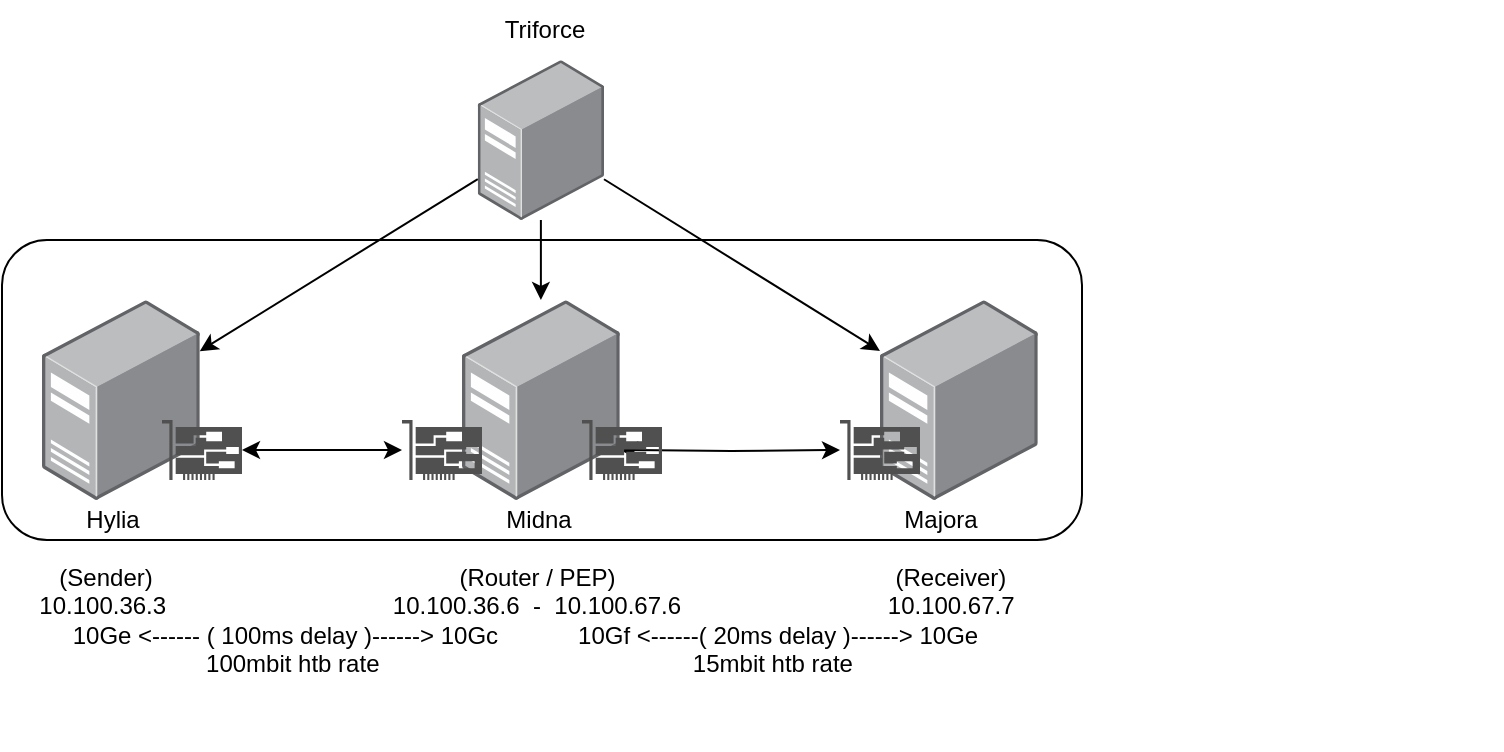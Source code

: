 <mxfile version="22.1.21" type="device">
  <diagram name="Page-1" id="tdqR3H0pgQtAeDCwSgcF">
    <mxGraphModel dx="1434" dy="879" grid="1" gridSize="10" guides="1" tooltips="1" connect="1" arrows="1" fold="1" page="1" pageScale="1" pageWidth="827" pageHeight="1169" math="0" shadow="0">
      <root>
        <mxCell id="0" />
        <mxCell id="1" parent="0" />
        <mxCell id="V7EBvmDltSiEiASLBAJ4-13" value="" style="rounded=1;whiteSpace=wrap;html=1;" vertex="1" parent="1">
          <mxGeometry x="70" y="330" width="540" height="150" as="geometry" />
        </mxCell>
        <mxCell id="V7EBvmDltSiEiASLBAJ4-2" value="" style="image;points=[];aspect=fixed;html=1;align=center;shadow=0;dashed=0;image=img/lib/allied_telesis/computer_and_terminals/Server_Desktop.svg;" vertex="1" parent="1">
          <mxGeometry x="300" y="360" width="78.89" height="100" as="geometry" />
        </mxCell>
        <mxCell id="V7EBvmDltSiEiASLBAJ4-3" value="" style="image;points=[];aspect=fixed;html=1;align=center;shadow=0;dashed=0;image=img/lib/allied_telesis/computer_and_terminals/Server_Desktop.svg;" vertex="1" parent="1">
          <mxGeometry x="509" y="360" width="78.89" height="100" as="geometry" />
        </mxCell>
        <mxCell id="V7EBvmDltSiEiASLBAJ4-4" value="" style="image;points=[];aspect=fixed;html=1;align=center;shadow=0;dashed=0;image=img/lib/allied_telesis/computer_and_terminals/Server_Desktop.svg;" vertex="1" parent="1">
          <mxGeometry x="90" y="360" width="78.89" height="100" as="geometry" />
        </mxCell>
        <mxCell id="V7EBvmDltSiEiASLBAJ4-5" value="" style="sketch=0;pointerEvents=1;shadow=0;dashed=0;html=1;strokeColor=none;fillColor=#505050;labelPosition=center;verticalLabelPosition=bottom;verticalAlign=top;outlineConnect=0;align=center;shape=mxgraph.office.devices.nic;" vertex="1" parent="1">
          <mxGeometry x="489" y="420" width="40" height="30" as="geometry" />
        </mxCell>
        <mxCell id="V7EBvmDltSiEiASLBAJ4-17" style="edgeStyle=orthogonalEdgeStyle;rounded=0;orthogonalLoop=1;jettySize=auto;html=1;startArrow=classic;startFill=1;" edge="1" parent="1" target="V7EBvmDltSiEiASLBAJ4-5">
          <mxGeometry relative="1" as="geometry">
            <mxPoint x="379" y="435" as="sourcePoint" />
          </mxGeometry>
        </mxCell>
        <mxCell id="V7EBvmDltSiEiASLBAJ4-6" value="" style="sketch=0;pointerEvents=1;shadow=0;dashed=0;html=1;strokeColor=none;fillColor=#505050;labelPosition=center;verticalLabelPosition=bottom;verticalAlign=top;outlineConnect=0;align=center;shape=mxgraph.office.devices.nic;" vertex="1" parent="1">
          <mxGeometry x="360" y="420" width="40" height="30" as="geometry" />
        </mxCell>
        <mxCell id="V7EBvmDltSiEiASLBAJ4-7" value="" style="sketch=0;pointerEvents=1;shadow=0;dashed=0;html=1;strokeColor=none;fillColor=#505050;labelPosition=center;verticalLabelPosition=bottom;verticalAlign=top;outlineConnect=0;align=center;shape=mxgraph.office.devices.nic;" vertex="1" parent="1">
          <mxGeometry x="270" y="420" width="40" height="30" as="geometry" />
        </mxCell>
        <mxCell id="V7EBvmDltSiEiASLBAJ4-16" style="edgeStyle=orthogonalEdgeStyle;rounded=0;orthogonalLoop=1;jettySize=auto;html=1;startArrow=classic;startFill=1;" edge="1" parent="1" source="V7EBvmDltSiEiASLBAJ4-8" target="V7EBvmDltSiEiASLBAJ4-7">
          <mxGeometry relative="1" as="geometry" />
        </mxCell>
        <mxCell id="V7EBvmDltSiEiASLBAJ4-8" value="" style="sketch=0;pointerEvents=1;shadow=0;dashed=0;html=1;strokeColor=none;fillColor=#505050;labelPosition=center;verticalLabelPosition=bottom;verticalAlign=top;outlineConnect=0;align=center;shape=mxgraph.office.devices.nic;" vertex="1" parent="1">
          <mxGeometry x="150" y="420" width="40" height="30" as="geometry" />
        </mxCell>
        <mxCell id="V7EBvmDltSiEiASLBAJ4-12" value="        (Sender)                                              (Router / PEP)                                          (Receiver) &#xa;     10.100.36.3                                  10.100.36.6  -  10.100.67.6                               10.100.67.7&#xa;          10Ge &lt;------ ( 100ms delay )------&gt; 10Gc            10Gf &lt;------( 20ms delay )------&gt; 10Ge&#xa;                              100mbit htb rate                                               15mbit htb rate               &#xa; " style="text;whiteSpace=wrap;" vertex="1" parent="1">
          <mxGeometry x="70" y="485" width="750" height="100" as="geometry" />
        </mxCell>
        <mxCell id="V7EBvmDltSiEiASLBAJ4-19" value="" style="image;points=[];aspect=fixed;html=1;align=center;shadow=0;dashed=0;image=img/lib/allied_telesis/computer_and_terminals/Server_Desktop.svg;imageBackground=none;" vertex="1" parent="1">
          <mxGeometry x="307.89" y="240" width="63.11" height="80" as="geometry" />
        </mxCell>
        <mxCell id="V7EBvmDltSiEiASLBAJ4-20" value="" style="endArrow=classic;html=1;rounded=0;" edge="1" parent="1" source="V7EBvmDltSiEiASLBAJ4-19" target="V7EBvmDltSiEiASLBAJ4-4">
          <mxGeometry width="50" height="50" relative="1" as="geometry">
            <mxPoint x="350" y="430" as="sourcePoint" />
            <mxPoint x="400" y="380" as="targetPoint" />
          </mxGeometry>
        </mxCell>
        <mxCell id="V7EBvmDltSiEiASLBAJ4-21" value="" style="endArrow=classic;html=1;rounded=0;" edge="1" parent="1" source="V7EBvmDltSiEiASLBAJ4-19" target="V7EBvmDltSiEiASLBAJ4-2">
          <mxGeometry width="50" height="50" relative="1" as="geometry">
            <mxPoint x="320" y="308" as="sourcePoint" />
            <mxPoint x="159" y="398" as="targetPoint" />
          </mxGeometry>
        </mxCell>
        <mxCell id="V7EBvmDltSiEiASLBAJ4-22" value="" style="endArrow=classic;html=1;rounded=0;" edge="1" parent="1" source="V7EBvmDltSiEiASLBAJ4-19" target="V7EBvmDltSiEiASLBAJ4-3">
          <mxGeometry width="50" height="50" relative="1" as="geometry">
            <mxPoint x="350.0" y="297.835" as="sourcePoint" />
            <mxPoint x="329" y="370" as="targetPoint" />
          </mxGeometry>
        </mxCell>
        <mxCell id="V7EBvmDltSiEiASLBAJ4-23" value="Triforce" style="text;html=1;align=center;verticalAlign=middle;resizable=0;points=[];autosize=1;strokeColor=none;fillColor=none;" vertex="1" parent="1">
          <mxGeometry x="311" y="210" width="60" height="30" as="geometry" />
        </mxCell>
        <mxCell id="V7EBvmDltSiEiASLBAJ4-25" value="Hylia" style="text;html=1;align=center;verticalAlign=middle;resizable=0;points=[];autosize=1;strokeColor=none;fillColor=none;" vertex="1" parent="1">
          <mxGeometry x="100" y="455" width="50" height="30" as="geometry" />
        </mxCell>
        <mxCell id="V7EBvmDltSiEiASLBAJ4-26" value="Midna" style="text;html=1;align=center;verticalAlign=middle;resizable=0;points=[];autosize=1;strokeColor=none;fillColor=none;" vertex="1" parent="1">
          <mxGeometry x="307.89" y="455" width="60" height="30" as="geometry" />
        </mxCell>
        <mxCell id="V7EBvmDltSiEiASLBAJ4-27" value="Majora" style="text;html=1;align=center;verticalAlign=middle;resizable=0;points=[];autosize=1;strokeColor=none;fillColor=none;" vertex="1" parent="1">
          <mxGeometry x="509" y="455" width="60" height="30" as="geometry" />
        </mxCell>
      </root>
    </mxGraphModel>
  </diagram>
</mxfile>
